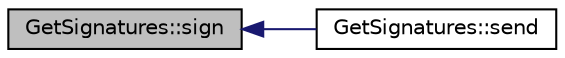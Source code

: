 digraph "GetSignatures::sign"
{
  edge [fontname="Helvetica",fontsize="10",labelfontname="Helvetica",labelfontsize="10"];
  node [fontname="Helvetica",fontsize="10",shape=record];
  rankdir="LR";
  Node17 [label="GetSignatures::sign",height=0.2,width=0.4,color="black", fillcolor="grey75", style="filled", fontcolor="black"];
  Node17 -> Node18 [dir="back",color="midnightblue",fontsize="10",style="solid",fontname="Helvetica"];
  Node18 [label="GetSignatures::send",height=0.2,width=0.4,color="black", fillcolor="white", style="filled",URL="$class_get_signatures.html#a47286046da65f734f9ed8710a4533d1a",tooltip="Send data to the server. "];
}
